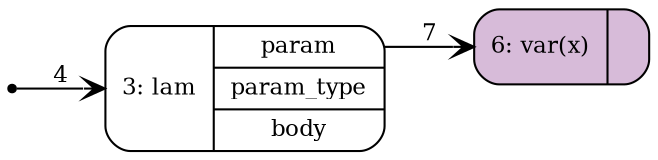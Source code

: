 digraph G {
   node [shape=Mrecord,fontsize=11,ranksep=0];
   edge [arrowhead=vee,fontsize=11,weight=2];
   rankdir = LR;
   {rank=min; n0 [shape=point]};
   n0 [label="{0: root|{<root> root}}",style=filled,fillcolor=black,color=black];
n3 [label="{3: lam|{<param> param|<param_type> param_type|<body> body}}",style=filled,fillcolor=white,color=black];
n6 [label="{6: var(x)|{}}",style=filled,fillcolor="#D7BBD9",color=black];
n3:param -> n6 [color=black,label="7",edgeURL="#",edgetooltip="id: 7\nsource: 3\nindex: Lang.Index.Exp_lam_param\ntarget: 6",labeltooltip="id: 7\nsource: 3\nindex: Lang.Index.Exp_lam_param\ntarget: 6"];
n0:root -> n3 [color=black,label="4",edgeURL="#",edgetooltip="id: 4\nsource: 0\nindex: Lang.Index.Root_root_root\ntarget: 3",labeltooltip="id: 4\nsource: 0\nindex: Lang.Index.Root_root_root\ntarget: 3"]}
